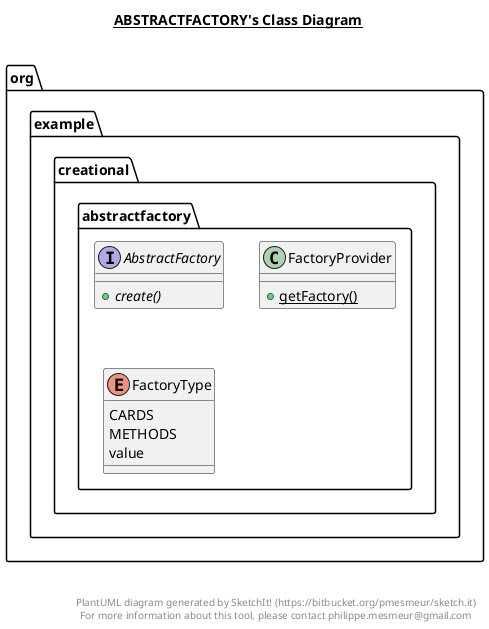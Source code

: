 @startuml

title __ABSTRACTFACTORY's Class Diagram__\n

  namespace org.example {
    namespace creational.abstractfactory {
      interface org.example.creational.abstractfactory.AbstractFactory {
          {abstract} + create()
      }
    }
  }
  

  namespace org.example {
    namespace creational.abstractfactory {
      class org.example.creational.abstractfactory.FactoryProvider {
          {static} + getFactory()
      }
    }
  }
  

  namespace org.example {
    namespace creational.abstractfactory {
      enum FactoryType {
        CARDS
        METHODS
        value
      }
    }
  }
  



right footer


PlantUML diagram generated by SketchIt! (https://bitbucket.org/pmesmeur/sketch.it)
For more information about this tool, please contact philippe.mesmeur@gmail.com
endfooter

@enduml
